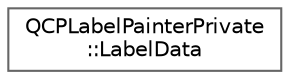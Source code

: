 digraph "Graphical Class Hierarchy"
{
 // LATEX_PDF_SIZE
  bgcolor="transparent";
  edge [fontname=Helvetica,fontsize=10,labelfontname=Helvetica,labelfontsize=10];
  node [fontname=Helvetica,fontsize=10,shape=box,height=0.2,width=0.4];
  rankdir="LR";
  Node0 [id="Node000000",label="QCPLabelPainterPrivate\l::LabelData",height=0.2,width=0.4,color="grey40", fillcolor="white", style="filled",URL="$d5/d5e/structQCPLabelPainterPrivate_1_1LabelData.html",tooltip=" "];
}
